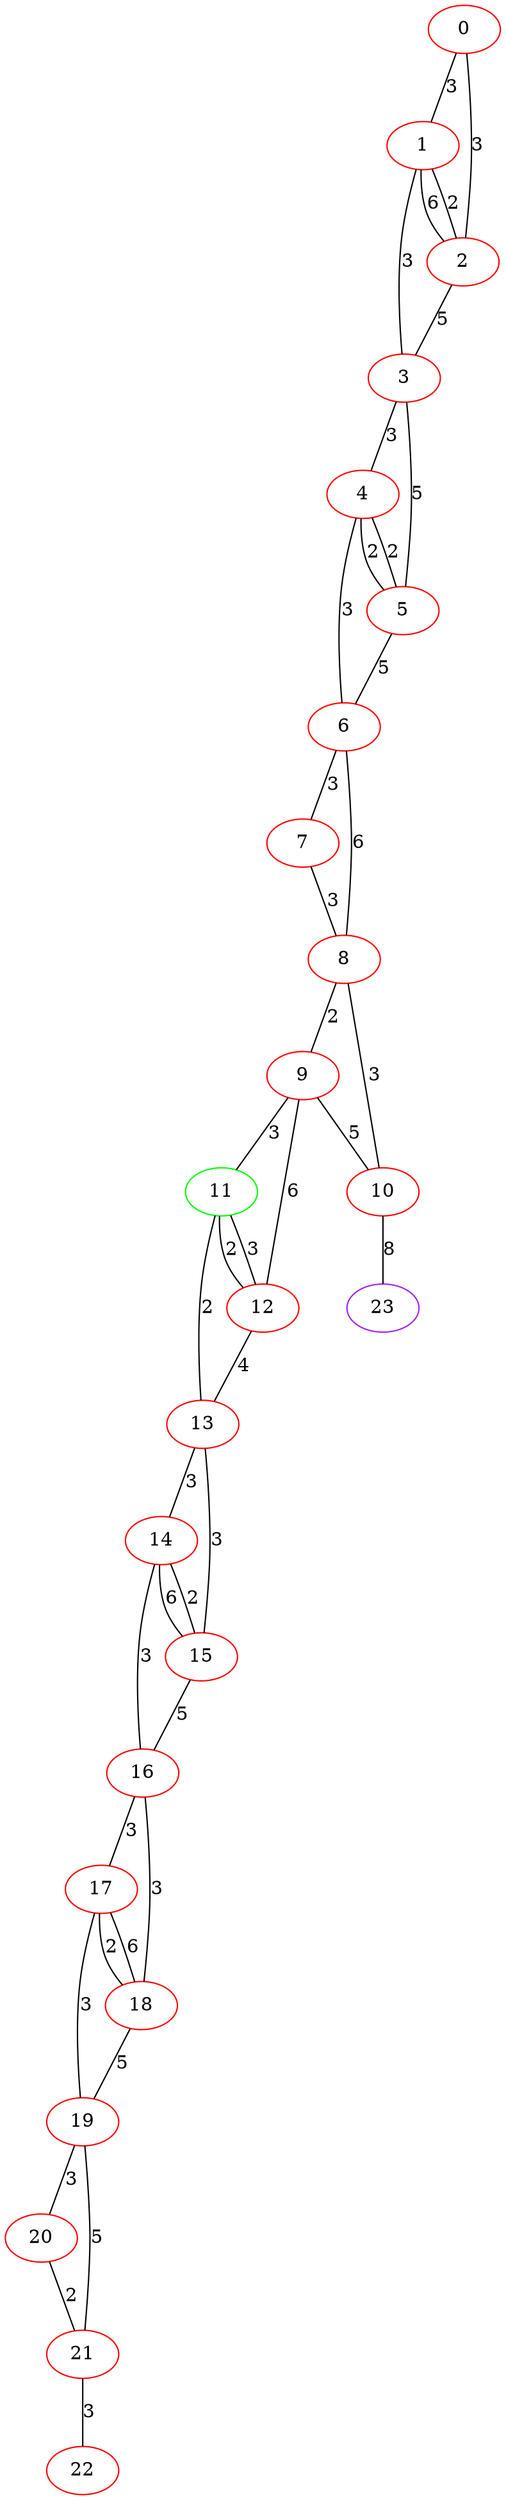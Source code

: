 graph "" {
0 [color=red, weight=1];
1 [color=red, weight=1];
2 [color=red, weight=1];
3 [color=red, weight=1];
4 [color=red, weight=1];
5 [color=red, weight=1];
6 [color=red, weight=1];
7 [color=red, weight=1];
8 [color=red, weight=1];
9 [color=red, weight=1];
10 [color=red, weight=1];
11 [color=green, weight=2];
12 [color=red, weight=1];
13 [color=red, weight=1];
14 [color=red, weight=1];
15 [color=red, weight=1];
16 [color=red, weight=1];
17 [color=red, weight=1];
18 [color=red, weight=1];
19 [color=red, weight=1];
20 [color=red, weight=1];
21 [color=red, weight=1];
22 [color=red, weight=1];
23 [color=purple, weight=4];
0 -- 1  [key=0, label=3];
0 -- 2  [key=0, label=3];
1 -- 2  [key=0, label=2];
1 -- 2  [key=1, label=6];
1 -- 3  [key=0, label=3];
2 -- 3  [key=0, label=5];
3 -- 4  [key=0, label=3];
3 -- 5  [key=0, label=5];
4 -- 5  [key=0, label=2];
4 -- 5  [key=1, label=2];
4 -- 6  [key=0, label=3];
5 -- 6  [key=0, label=5];
6 -- 8  [key=0, label=6];
6 -- 7  [key=0, label=3];
7 -- 8  [key=0, label=3];
8 -- 9  [key=0, label=2];
8 -- 10  [key=0, label=3];
9 -- 10  [key=0, label=5];
9 -- 11  [key=0, label=3];
9 -- 12  [key=0, label=6];
10 -- 23  [key=0, label=8];
11 -- 12  [key=0, label=3];
11 -- 12  [key=1, label=2];
11 -- 13  [key=0, label=2];
12 -- 13  [key=0, label=4];
13 -- 14  [key=0, label=3];
13 -- 15  [key=0, label=3];
14 -- 16  [key=0, label=3];
14 -- 15  [key=0, label=2];
14 -- 15  [key=1, label=6];
15 -- 16  [key=0, label=5];
16 -- 17  [key=0, label=3];
16 -- 18  [key=0, label=3];
17 -- 18  [key=0, label=6];
17 -- 18  [key=1, label=2];
17 -- 19  [key=0, label=3];
18 -- 19  [key=0, label=5];
19 -- 20  [key=0, label=3];
19 -- 21  [key=0, label=5];
20 -- 21  [key=0, label=2];
21 -- 22  [key=0, label=3];
}
